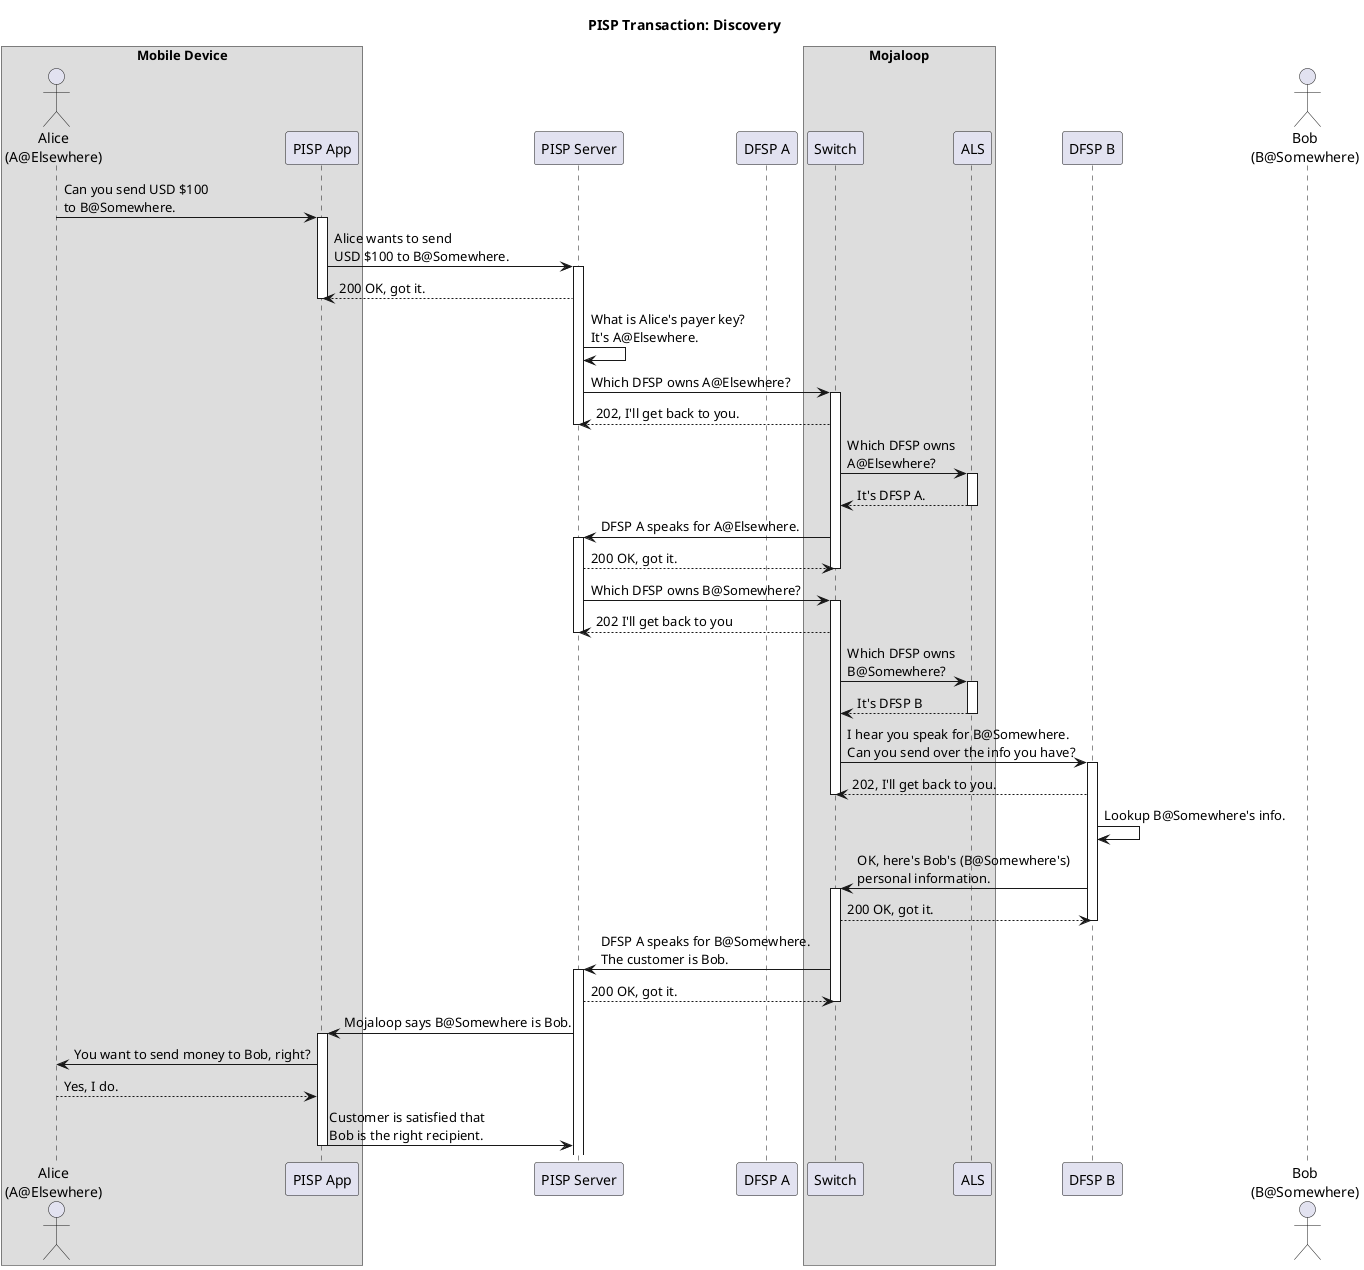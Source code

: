 @startuml
 
title PISP Transaction: Discovery
 
box "Mobile Device"
    actor "Alice\n(A@Elsewhere)" as CA
    participant "PISP App" as App
end box
participant "PISP Server" as D1
participant "DFSP A" as D2
box "Mojaloop"
    participant "Switch" as S
    participant "ALS" as A 
end box
participant "DFSP B" as D3
actor "Bob\n(B@Somewhere)" as CB
 
CA->App: Can you send USD $100\nto B@Somewhere.
activate App
App->D1: Alice wants to send\nUSD $100 to B@Somewhere.
activate D1
D1-->App: 200 OK, got it.
deactivate App
D1->D1: What is Alice's payer key?\nIt's A@Elsewhere.
D1->S: Which DFSP owns A@Elsewhere?
activate S 
S-->D1:202, I'll get back to you.
deactivate D1
S->A:Which DFSP owns\nA@Elsewhere?
activate A
A-->S:It's DFSP A.
deactivate A
S->D1:DFSP A speaks for A@Elsewhere.
activate D1
D1-->S:200 OK, got it.
deactivate S 

D1->S:Which DFSP owns B@Somewhere?
activate S
S-->D1:202 I'll get back to you
deactivate D1
S->A:Which DFSP owns\nB@Somewhere?
activate A 
A-->S:It's DFSP B
deactivate A
S->D3: I hear you speak for B@Somewhere.\nCan you send over the info you have?
activate D3
D3-->S:202, I'll get back to you.
deactivate S
D3->D3: Lookup B@Somewhere's info.
D3->S: OK, here's Bob's (B@Somewhere's)\npersonal information.
activate S
S-->D3: 200 OK, got it.
deactivate D3
 
S->D1: DFSP A speaks for B@Somewhere.\nThe customer is Bob.
activate D1
D1-->S: 200 OK, got it.
deactivate S
D1->App: Mojaloop says B@Somewhere is Bob.
activate App
App->CA: You want to send money to Bob, right?
CA-->App: Yes, I do.
App->D1: Customer is satisfied that\nBob is the right recipient.
deactivate App

@enduml
